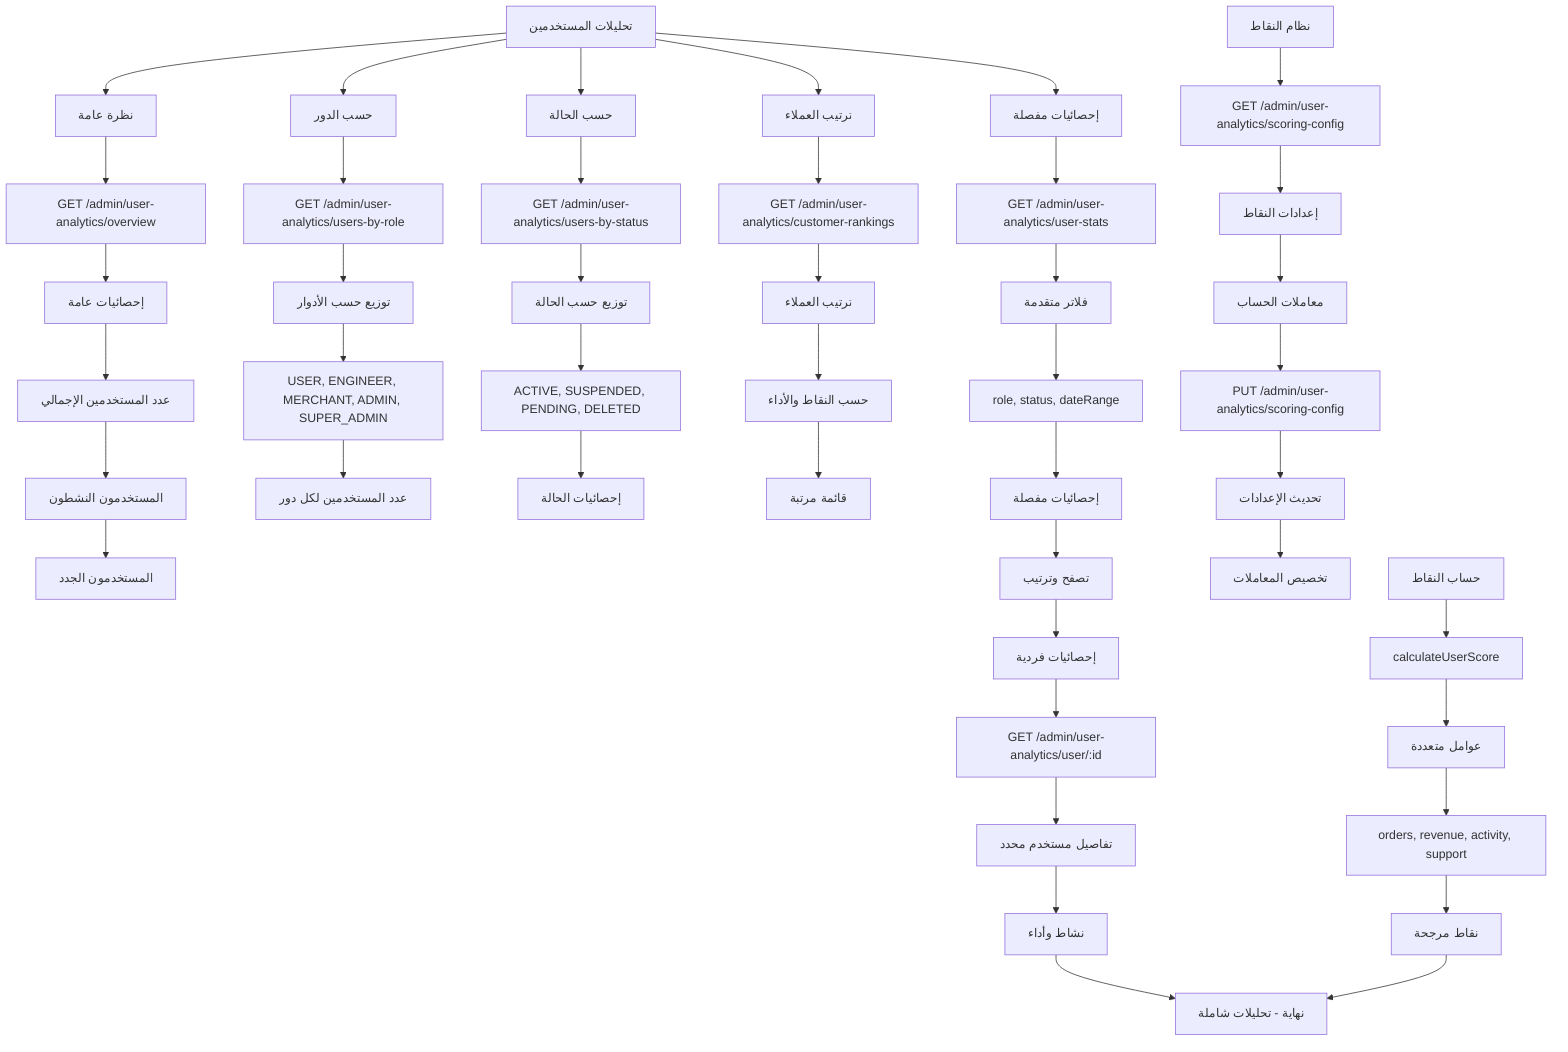 %% User Analytics Flow
%% View at https://mermaid.live
flowchart TD
  A[تحليلات المستخدمين] --> B[نظرة عامة]
  A --> C[حسب الدور]
  A --> D[حسب الحالة]
  A --> E[ترتيب العملاء]
  A --> F[إحصائيات مفصلة]

  %% Overview
  B --> B1[GET /admin/user-analytics/overview]
  B1 --> B2[إحصائيات عامة]
  B2 --> B3[عدد المستخدمين الإجمالي]
  B3 --> B4[المستخدمون النشطون]
  B4 --> B5[المستخدمون الجدد]

  %% By Role
  C --> C1[GET /admin/user-analytics/users-by-role]
  C1 --> C2[توزيع حسب الأدوار]
  C2 --> C3[USER, ENGINEER, MERCHANT, ADMIN, SUPER_ADMIN]
  C3 --> C4[عدد المستخدمين لكل دور]

  %% By Status
  D --> D1[GET /admin/user-analytics/users-by-status]
  D1 --> D2[توزيع حسب الحالة]
  D2 --> D3[ACTIVE, SUSPENDED, PENDING, DELETED]
  D3 --> D4[إحصائيات الحالة]

  %% Customer Rankings
  E --> E1[GET /admin/user-analytics/customer-rankings]
  E1 --> E2[ترتيب العملاء]
  E2 --> E3[حسب النقاط والأداء]
  E3 --> E4[قائمة مرتبة]

  %% Detailed Stats
  F --> F1[GET /admin/user-analytics/user-stats]
  F1 --> F2[فلاتر متقدمة]
  F2 --> F3[role, status, dateRange]
  F3 --> F4[إحصائيات مفصلة]
  F4 --> F5[تصفح وترتيب]

  F5 --> F6[إحصائيات فردية]
  F6 --> F7[GET /admin/user-analytics/user/:id]
  F7 --> F8[تفاصيل مستخدم محدد]
  F8 --> F9[نشاط وأداء]

  %% Scoring System
  G[نظام النقاط] --> G1[GET /admin/user-analytics/scoring-config]
  G1 --> G2[إعدادات النقاط]
  G2 --> G3[معاملات الحساب]

  G3 --> G4[PUT /admin/user-analytics/scoring-config]
  G4 --> G5[تحديث الإعدادات]
  G5 --> G6[تخصيص المعاملات]

  %% User Scoring
  H[حساب النقاط] --> H1[calculateUserScore]
  H1 --> H2[عوامل متعددة]
  H2 --> H3[orders, revenue, activity, support]
  H3 --> H4[نقاط مرجحة]

  %% End points
  F9 --> I[نهاية - تحليلات شاملة]
  H4 --> I